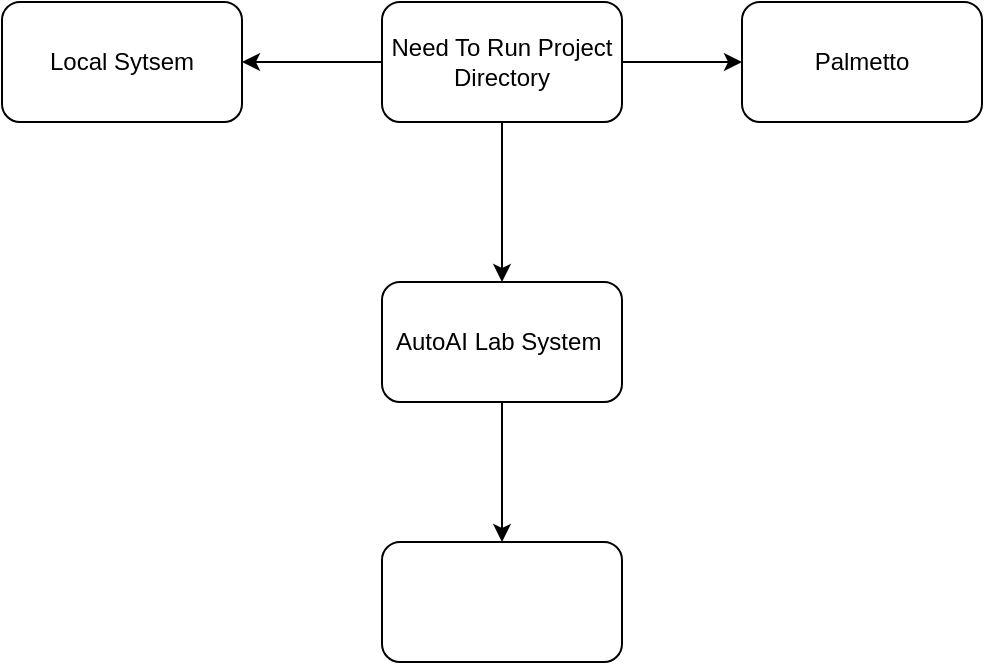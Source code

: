 <mxfile version="15.9.4" type="github">
  <diagram id="-gTIRzFwVV37zHlkKI5D" name="Page-1">
    <mxGraphModel dx="782" dy="436" grid="1" gridSize="10" guides="1" tooltips="1" connect="1" arrows="1" fold="1" page="1" pageScale="1" pageWidth="850" pageHeight="1100" math="0" shadow="0">
      <root>
        <mxCell id="0" />
        <mxCell id="1" parent="0" />
        <mxCell id="4CpjmlWcwkXgOnOD7Qlk-4" value="" style="edgeStyle=orthogonalEdgeStyle;rounded=0;orthogonalLoop=1;jettySize=auto;html=1;" edge="1" parent="1" source="4CpjmlWcwkXgOnOD7Qlk-1" target="4CpjmlWcwkXgOnOD7Qlk-3">
          <mxGeometry relative="1" as="geometry" />
        </mxCell>
        <mxCell id="4CpjmlWcwkXgOnOD7Qlk-13" value="" style="edgeStyle=orthogonalEdgeStyle;rounded=0;orthogonalLoop=1;jettySize=auto;html=1;" edge="1" parent="1" source="4CpjmlWcwkXgOnOD7Qlk-1" target="4CpjmlWcwkXgOnOD7Qlk-5">
          <mxGeometry relative="1" as="geometry" />
        </mxCell>
        <mxCell id="4CpjmlWcwkXgOnOD7Qlk-14" value="" style="edgeStyle=orthogonalEdgeStyle;rounded=0;orthogonalLoop=1;jettySize=auto;html=1;" edge="1" parent="1" source="4CpjmlWcwkXgOnOD7Qlk-1" target="4CpjmlWcwkXgOnOD7Qlk-6">
          <mxGeometry relative="1" as="geometry" />
        </mxCell>
        <mxCell id="4CpjmlWcwkXgOnOD7Qlk-1" value="Need To Run Project Directory" style="rounded=1;whiteSpace=wrap;html=1;" vertex="1" parent="1">
          <mxGeometry x="350" y="30" width="120" height="60" as="geometry" />
        </mxCell>
        <mxCell id="4CpjmlWcwkXgOnOD7Qlk-15" value="" style="edgeStyle=orthogonalEdgeStyle;rounded=0;orthogonalLoop=1;jettySize=auto;html=1;" edge="1" parent="1" source="4CpjmlWcwkXgOnOD7Qlk-3" target="4CpjmlWcwkXgOnOD7Qlk-11">
          <mxGeometry relative="1" as="geometry" />
        </mxCell>
        <mxCell id="4CpjmlWcwkXgOnOD7Qlk-3" value="AutoAI Lab System&amp;nbsp;" style="whiteSpace=wrap;html=1;rounded=1;" vertex="1" parent="1">
          <mxGeometry x="350" y="170" width="120" height="60" as="geometry" />
        </mxCell>
        <mxCell id="4CpjmlWcwkXgOnOD7Qlk-5" value="Local Sytsem" style="rounded=1;whiteSpace=wrap;html=1;" vertex="1" parent="1">
          <mxGeometry x="160" y="30" width="120" height="60" as="geometry" />
        </mxCell>
        <mxCell id="4CpjmlWcwkXgOnOD7Qlk-6" value="Palmetto" style="rounded=1;whiteSpace=wrap;html=1;" vertex="1" parent="1">
          <mxGeometry x="530" y="30" width="120" height="60" as="geometry" />
        </mxCell>
        <mxCell id="4CpjmlWcwkXgOnOD7Qlk-11" value="" style="rounded=1;whiteSpace=wrap;html=1;" vertex="1" parent="1">
          <mxGeometry x="350" y="300" width="120" height="60" as="geometry" />
        </mxCell>
      </root>
    </mxGraphModel>
  </diagram>
</mxfile>
